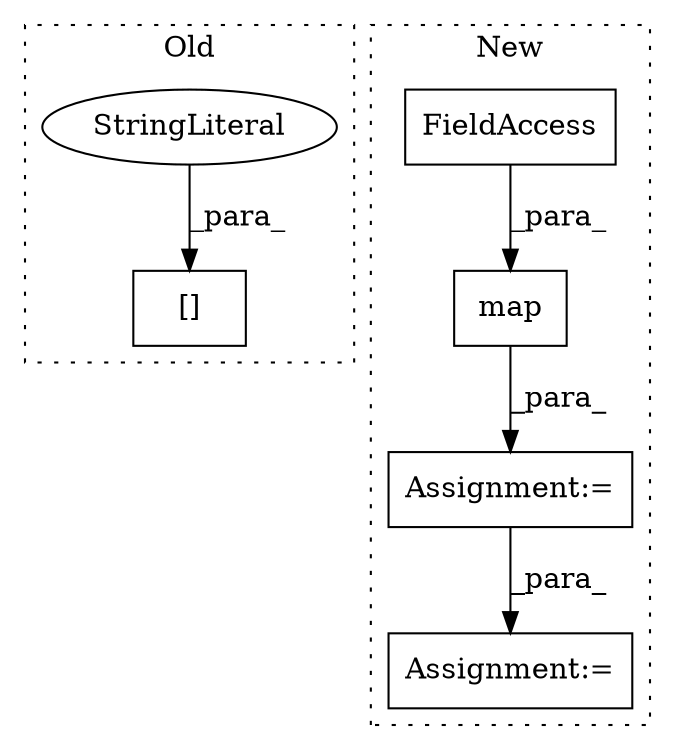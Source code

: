 digraph G {
subgraph cluster0 {
1 [label="[]" a="2" s="2916,2926" l="7,1" shape="box"];
6 [label="StringLiteral" a="45" s="2923" l="3" shape="ellipse"];
label = "Old";
style="dotted";
}
subgraph cluster1 {
2 [label="map" a="32" s="2805,3095" l="4,-12" shape="box"];
3 [label="Assignment:=" a="7" s="3175" l="33" shape="box"];
4 [label="Assignment:=" a="7" s="2799" l="1" shape="box"];
5 [label="FieldAccess" a="22" s="2809" l="19" shape="box"];
label = "New";
style="dotted";
}
2 -> 4 [label="_para_"];
4 -> 3 [label="_para_"];
5 -> 2 [label="_para_"];
6 -> 1 [label="_para_"];
}